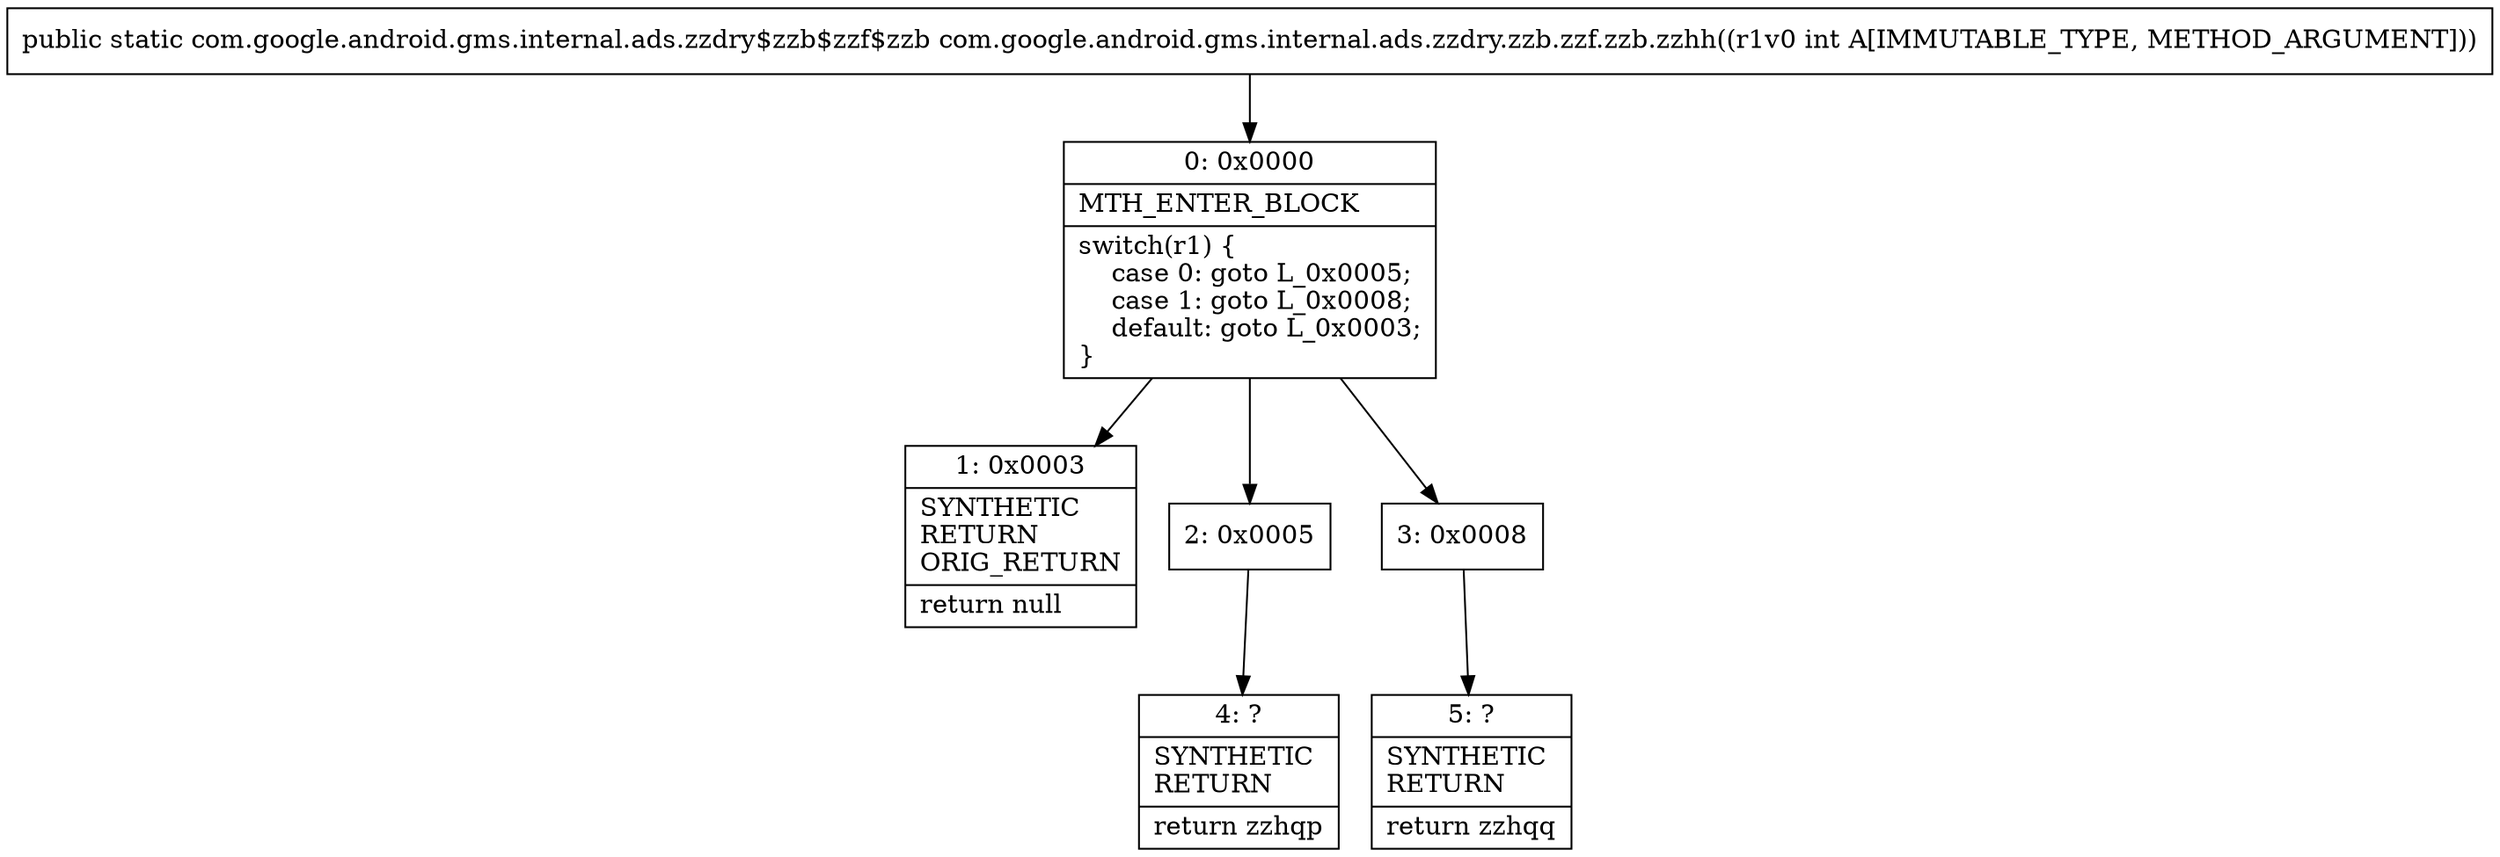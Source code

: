 digraph "CFG forcom.google.android.gms.internal.ads.zzdry.zzb.zzf.zzb.zzhh(I)Lcom\/google\/android\/gms\/internal\/ads\/zzdry$zzb$zzf$zzb;" {
Node_0 [shape=record,label="{0\:\ 0x0000|MTH_ENTER_BLOCK\l|switch(r1) \{\l    case 0: goto L_0x0005;\l    case 1: goto L_0x0008;\l    default: goto L_0x0003;\l\}\l}"];
Node_1 [shape=record,label="{1\:\ 0x0003|SYNTHETIC\lRETURN\lORIG_RETURN\l|return null\l}"];
Node_2 [shape=record,label="{2\:\ 0x0005}"];
Node_3 [shape=record,label="{3\:\ 0x0008}"];
Node_4 [shape=record,label="{4\:\ ?|SYNTHETIC\lRETURN\l|return zzhqp\l}"];
Node_5 [shape=record,label="{5\:\ ?|SYNTHETIC\lRETURN\l|return zzhqq\l}"];
MethodNode[shape=record,label="{public static com.google.android.gms.internal.ads.zzdry$zzb$zzf$zzb com.google.android.gms.internal.ads.zzdry.zzb.zzf.zzb.zzhh((r1v0 int A[IMMUTABLE_TYPE, METHOD_ARGUMENT])) }"];
MethodNode -> Node_0;
Node_0 -> Node_1;
Node_0 -> Node_2;
Node_0 -> Node_3;
Node_2 -> Node_4;
Node_3 -> Node_5;
}

